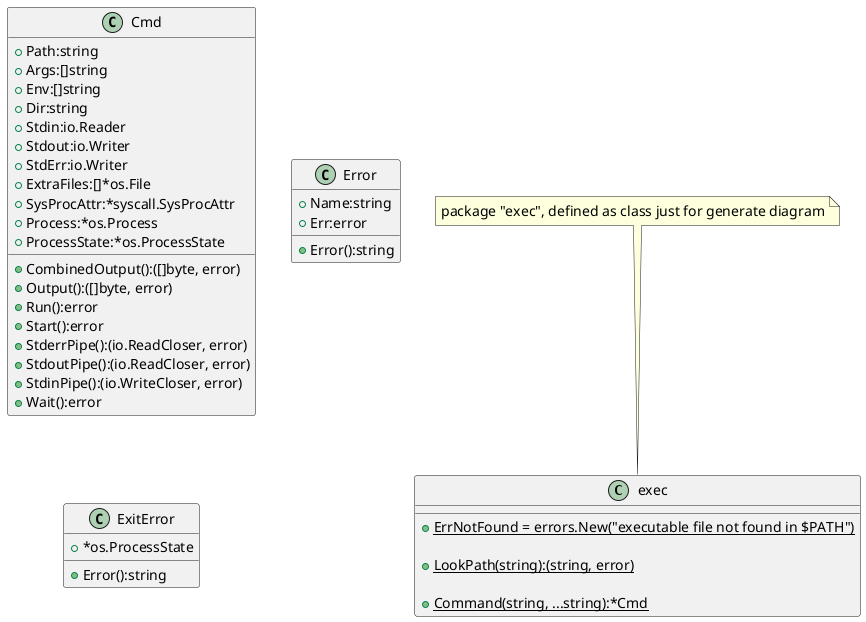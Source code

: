 @startuml
skinparam {
	defaultFontName Tohama
	defaultFontSize 14
}

class exec {
	+{static} ErrNotFound = errors.New("executable file not found in $PATH")

	+{static} LookPath(string):(string, error)

	+{static} Command(string, ...string):*Cmd
}

class Cmd {
	+Path:string
	+Args:[]string
	+Env:[]string
	+Dir:string
	+Stdin:io.Reader
	+Stdout:io.Writer
	+StdErr:io.Writer
	+ExtraFiles:[]*os.File
	+SysProcAttr:*syscall.SysProcAttr
	+Process:*os.Process
	+ProcessState:*os.ProcessState

	+CombinedOutput():([]byte, error)
	+Output():([]byte, error)
	+Run():error
	+Start():error
	+StderrPipe():(io.ReadCloser, error)
	+StdoutPipe():(io.ReadCloser, error)
	+StdinPipe():(io.WriteCloser, error)
	+Wait():error
}

class Error {
	+Name:string
	+Err:error
	
	+Error():string
}

class ExitError {
	+*os.ProcessState

	+Error():string
}

note top of exec: package "exec", defined as class just for generate diagram

@enduml
